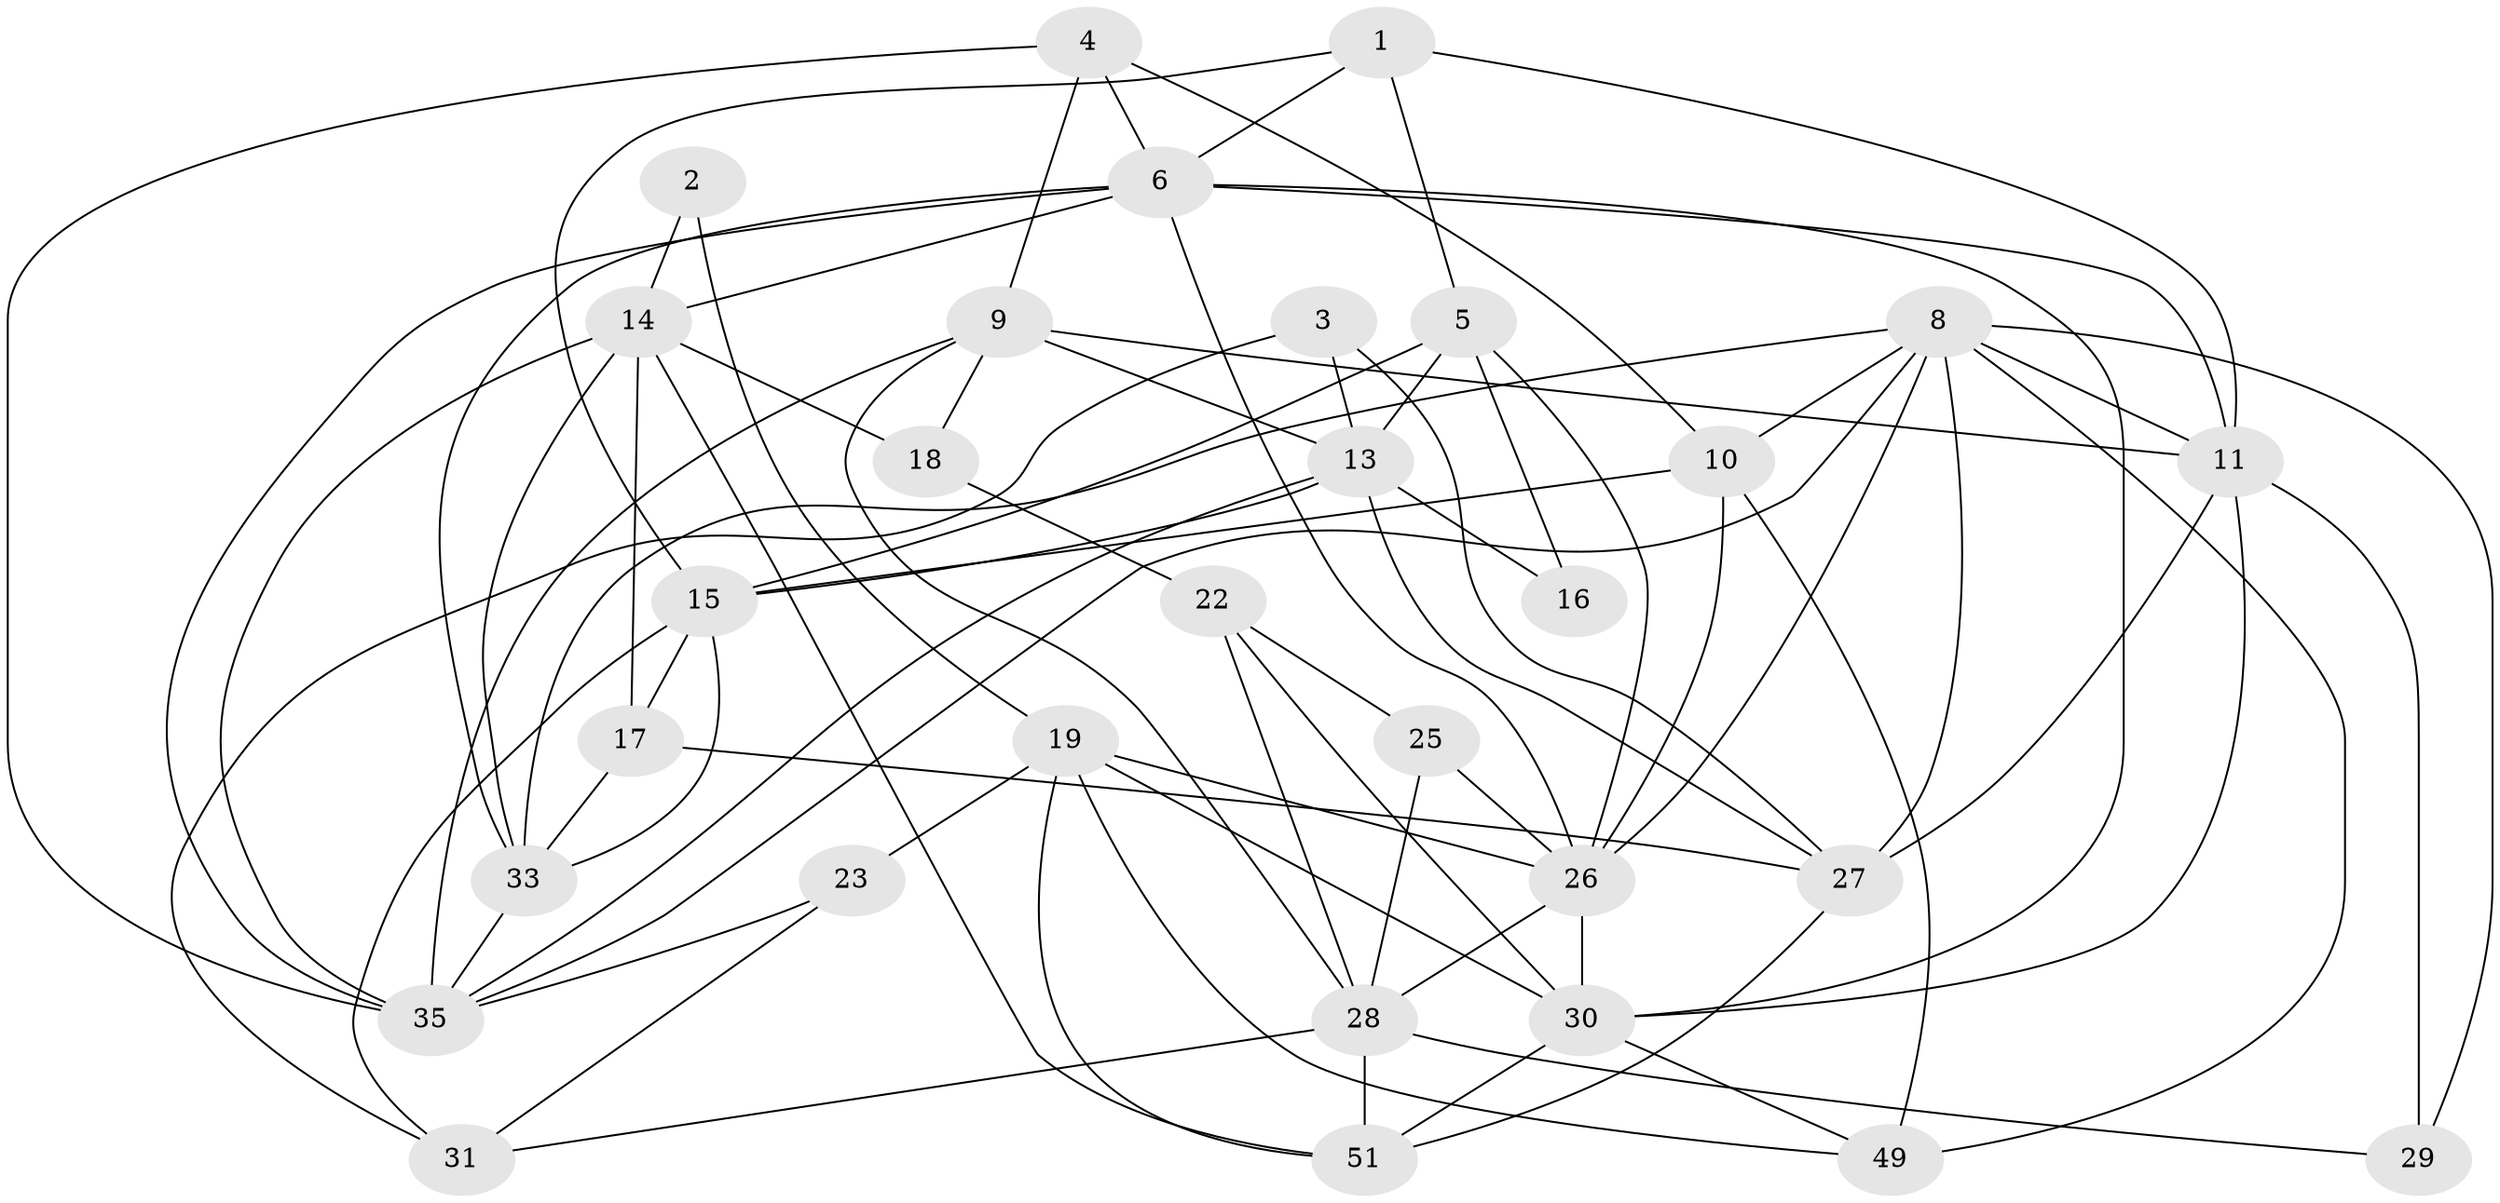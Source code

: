 // original degree distribution, {3: 0.2549019607843137, 2: 0.11764705882352941, 5: 0.2549019607843137, 4: 0.27450980392156865, 6: 0.058823529411764705, 7: 0.0392156862745098}
// Generated by graph-tools (version 1.1) at 2025/11/02/27/25 16:11:21]
// undirected, 30 vertices, 78 edges
graph export_dot {
graph [start="1"]
  node [color=gray90,style=filled];
  1 [super="+7"];
  2;
  3;
  4 [super="+24"];
  5 [super="+50"];
  6 [super="+47"];
  8 [super="+20"];
  9 [super="+12"];
  10 [super="+45"];
  11 [super="+37"];
  13 [super="+39"];
  14 [super="+46"];
  15 [super="+21"];
  16;
  17 [super="+38"];
  18;
  19 [super="+34"];
  22 [super="+32"];
  23;
  25;
  26 [super="+44"];
  27 [super="+36"];
  28 [super="+43"];
  29;
  30 [super="+42"];
  31 [super="+41"];
  33 [super="+40"];
  35 [super="+48"];
  49;
  51;
  1 -- 5;
  1 -- 11;
  1 -- 6;
  1 -- 15;
  2 -- 14;
  2 -- 19;
  3 -- 27;
  3 -- 31;
  3 -- 13;
  4 -- 35;
  4 -- 9;
  4 -- 10;
  4 -- 6;
  5 -- 15;
  5 -- 16;
  5 -- 26;
  5 -- 13;
  6 -- 11;
  6 -- 30;
  6 -- 33;
  6 -- 35;
  6 -- 14;
  6 -- 26;
  8 -- 26;
  8 -- 49;
  8 -- 35;
  8 -- 10;
  8 -- 29;
  8 -- 11;
  8 -- 27;
  8 -- 33;
  9 -- 11;
  9 -- 18;
  9 -- 35;
  9 -- 28;
  9 -- 13;
  10 -- 49;
  10 -- 15;
  10 -- 26;
  11 -- 29;
  11 -- 30;
  11 -- 27;
  13 -- 27;
  13 -- 16;
  13 -- 35;
  13 -- 15;
  14 -- 33;
  14 -- 51;
  14 -- 18;
  14 -- 35;
  14 -- 17;
  15 -- 17;
  15 -- 31;
  15 -- 33;
  17 -- 33 [weight=2];
  17 -- 27;
  18 -- 22 [weight=2];
  19 -- 49;
  19 -- 51;
  19 -- 23;
  19 -- 26;
  19 -- 30;
  22 -- 25;
  22 -- 30;
  22 -- 28;
  23 -- 35;
  23 -- 31;
  25 -- 26;
  25 -- 28;
  26 -- 30;
  26 -- 28;
  27 -- 51;
  28 -- 51;
  28 -- 29;
  28 -- 31;
  30 -- 49;
  30 -- 51;
  33 -- 35;
}

